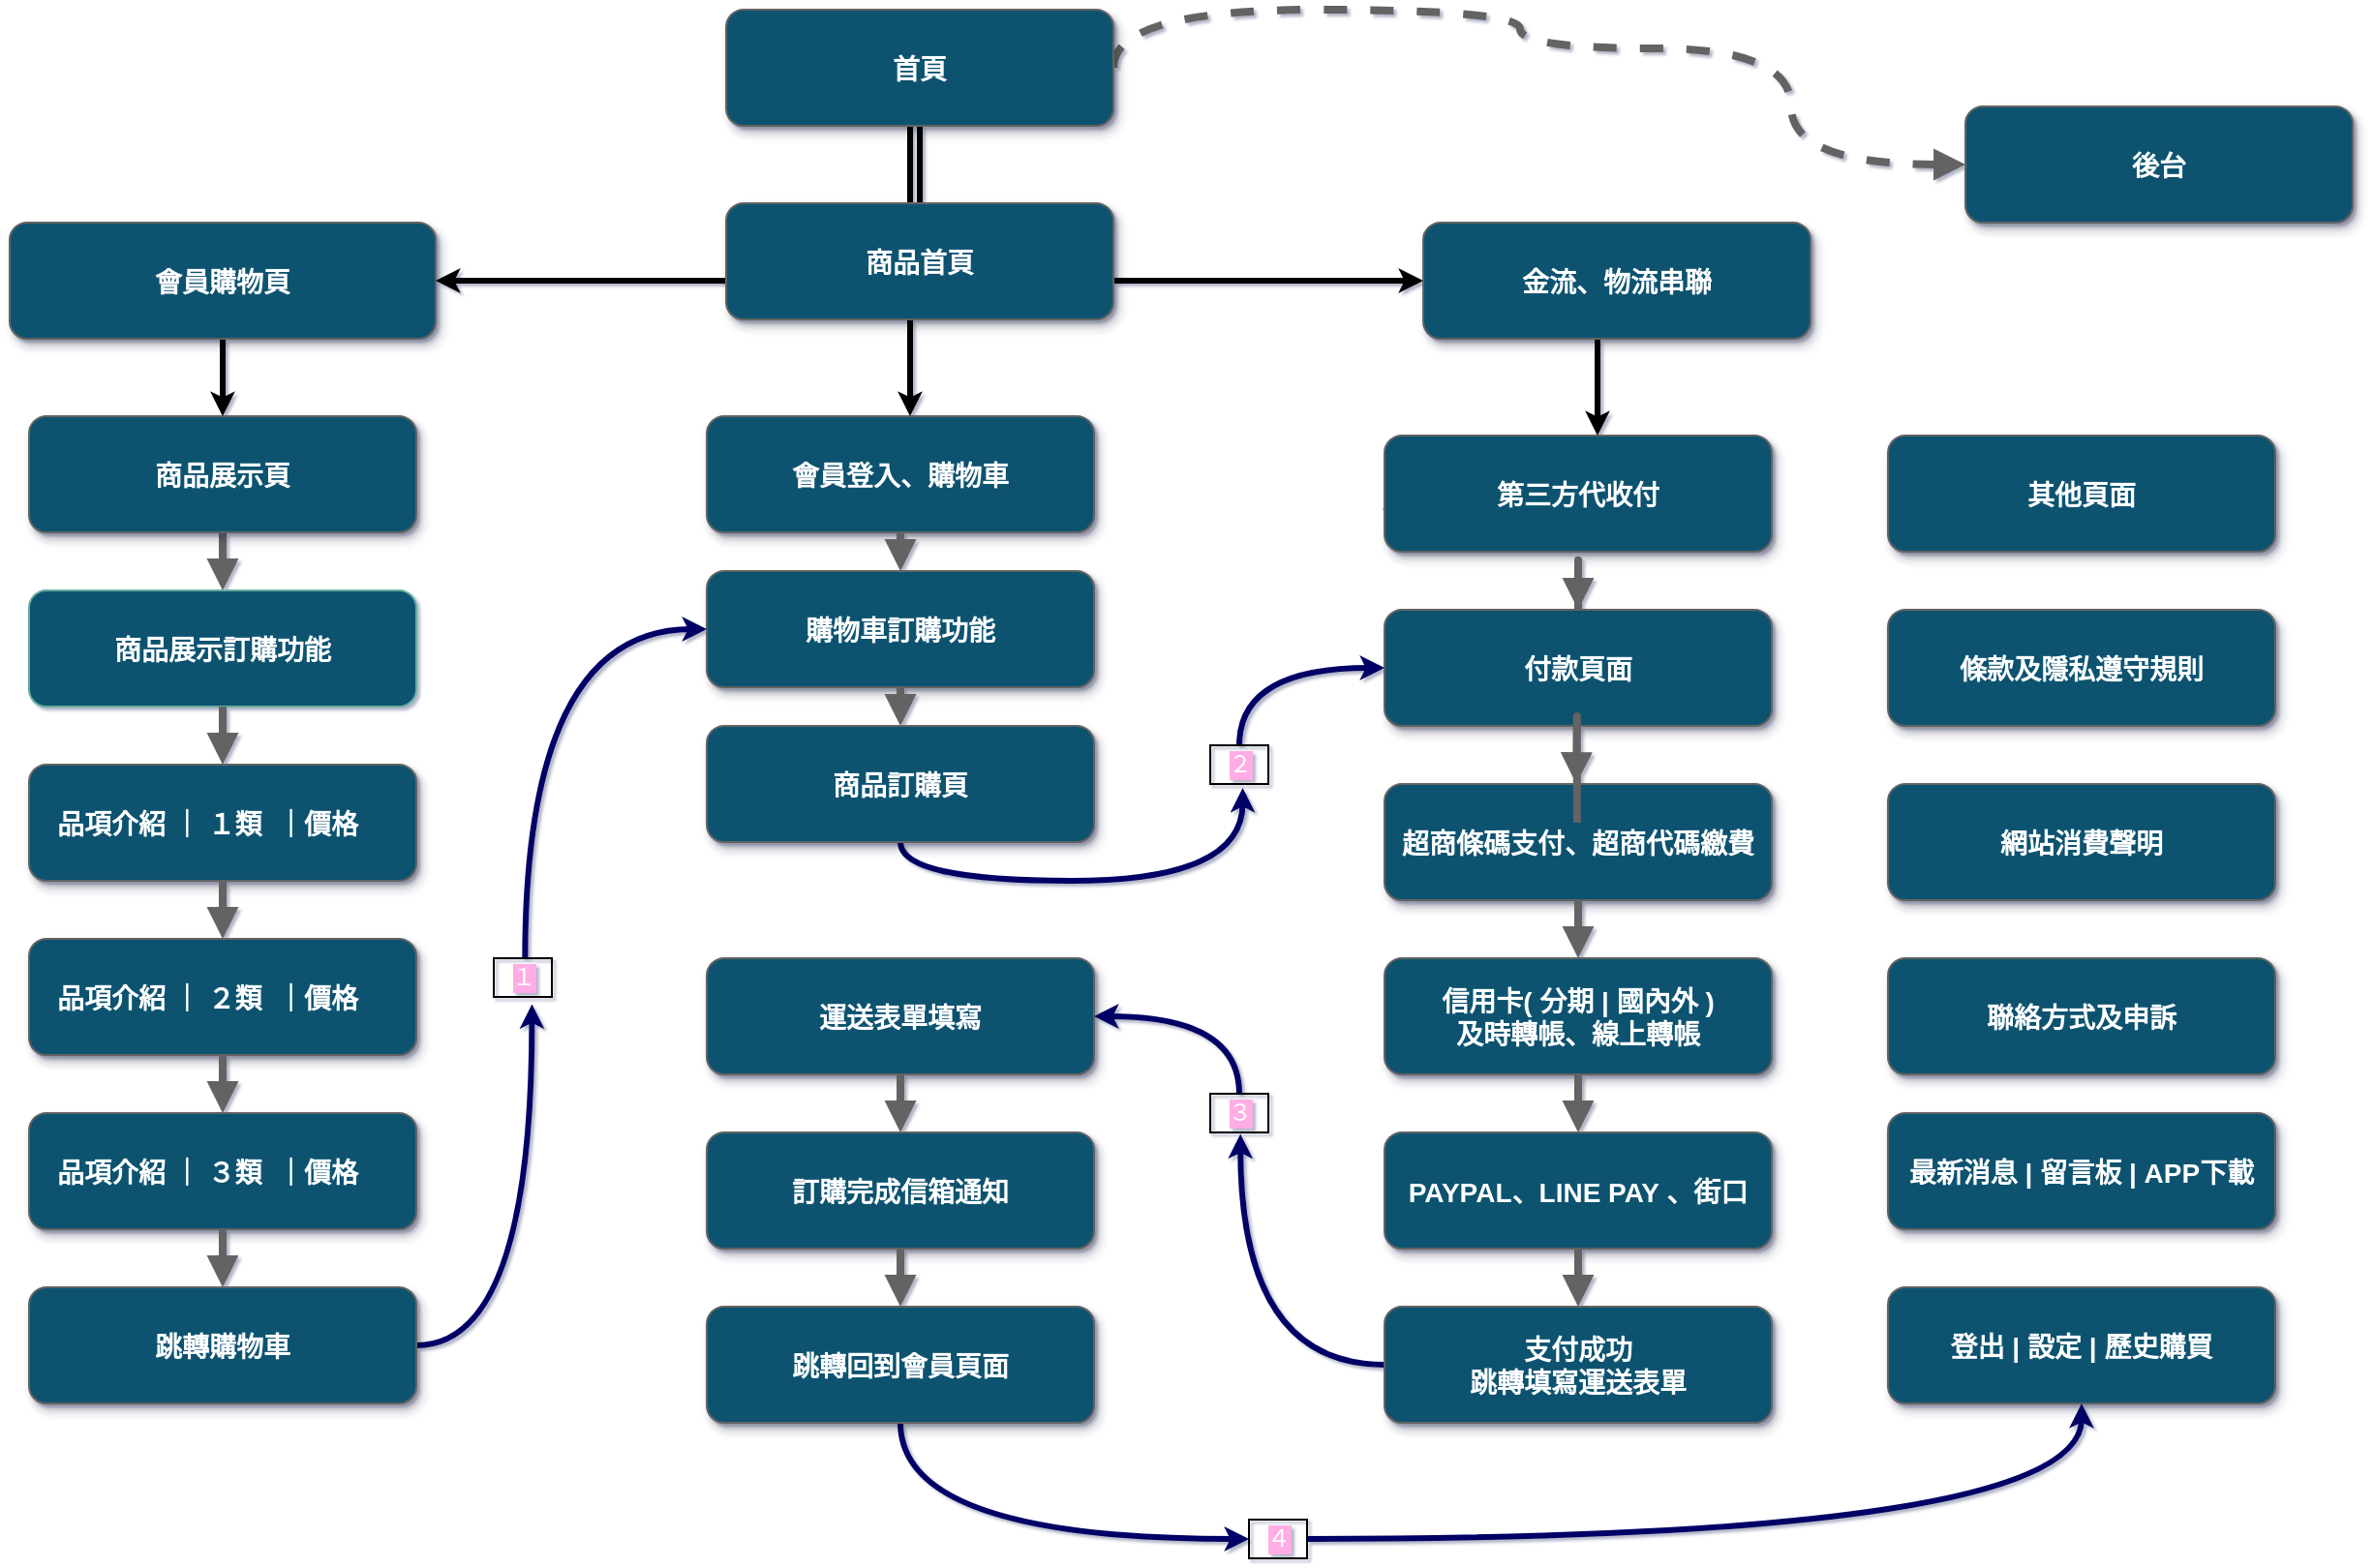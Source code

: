 <mxfile version="14.1.2" type="github">
  <diagram id="kgpKYQtTHZ0yAKxKKP6v" name="Page-1">
    <mxGraphModel dx="2205" dy="171" grid="1" gridSize="10" guides="1" tooltips="1" connect="1" arrows="1" fold="1" page="1" pageScale="1" pageWidth="1000" pageHeight="700" math="0" shadow="1">
      <root>
        <mxCell id="0" />
        <mxCell id="1" parent="0" />
        <mxCell id="K3239I8aiE1mOQajSMwG-101" value="會員登入、購物車" style="rounded=1;fillColor=#0B5270;strokeColor=#636363;shadow=1;gradientColor=none;fontStyle=1;fontColor=#FFFFFF;fontSize=14;" vertex="1" parent="1">
          <mxGeometry x="730" y="1230" width="200" height="60" as="geometry" />
        </mxCell>
        <mxCell id="K3239I8aiE1mOQajSMwG-105" value="商品展示訂購功能" style="rounded=1;fillColor=#0B5270;strokeColor=#67AB9F;shadow=0;gradientColor=none;fontStyle=1;fontColor=#FFFFFF;fontSize=14;" vertex="1" parent="1">
          <mxGeometry x="380" y="1320" width="200" height="60" as="geometry" />
        </mxCell>
        <mxCell id="K3239I8aiE1mOQajSMwG-106" value="品項介紹 ｜ １類  ｜價格    " style="rounded=1;fillColor=#0B5270;strokeColor=#636363;shadow=1;gradientColor=none;fontStyle=1;fontColor=#FFFFFF;fontSize=14;" vertex="1" parent="1">
          <mxGeometry x="380" y="1410" width="200" height="60" as="geometry" />
        </mxCell>
        <mxCell id="K3239I8aiE1mOQajSMwG-107" value="品項介紹 ｜ ２類  ｜價格    " style="rounded=1;fillColor=#0B5270;strokeColor=#636363;shadow=1;gradientColor=none;fontStyle=1;fontColor=#FFFFFF;fontSize=14;" vertex="1" parent="1">
          <mxGeometry x="380" y="1500" width="200" height="60" as="geometry" />
        </mxCell>
        <mxCell id="K3239I8aiE1mOQajSMwG-108" value="品項介紹 ｜ ３類  ｜價格    " style="rounded=1;fillColor=#0B5270;strokeColor=#636363;shadow=1;gradientColor=none;fontStyle=1;fontColor=#FFFFFF;fontSize=14;" vertex="1" parent="1">
          <mxGeometry x="380" y="1590" width="200" height="60" as="geometry" />
        </mxCell>
        <mxCell id="K3239I8aiE1mOQajSMwG-201" style="edgeStyle=orthogonalEdgeStyle;curved=1;sketch=0;orthogonalLoop=1;jettySize=auto;html=1;entryX=0.657;entryY=1.185;entryDx=0;entryDy=0;entryPerimeter=0;shadow=0;labelBackgroundColor=#FFADE4;endSize=3.212;strokeColor=#000066;strokeWidth=3;fillColor=#FFFFFF;fontSize=3;fontColor=#ffffff;" edge="1" parent="1" source="K3239I8aiE1mOQajSMwG-109" target="K3239I8aiE1mOQajSMwG-179">
          <mxGeometry relative="1" as="geometry" />
        </mxCell>
        <mxCell id="K3239I8aiE1mOQajSMwG-109" value="跳轉購物車" style="rounded=1;fillColor=#0B5270;strokeColor=#636363;shadow=1;gradientColor=none;fontStyle=1;fontColor=#FFFFFF;fontSize=14;" vertex="1" parent="1">
          <mxGeometry x="380" y="1680" width="200" height="60" as="geometry" />
        </mxCell>
        <mxCell id="K3239I8aiE1mOQajSMwG-110" value="購物車訂購功能" style="rounded=1;fillColor=#0B5270;strokeColor=#636363;shadow=1;gradientColor=none;fontStyle=1;fontColor=#FFFFFF;fontSize=14;" vertex="1" parent="1">
          <mxGeometry x="730" y="1310" width="200" height="60" as="geometry" />
        </mxCell>
        <mxCell id="K3239I8aiE1mOQajSMwG-200" style="edgeStyle=orthogonalEdgeStyle;curved=1;sketch=0;orthogonalLoop=1;jettySize=auto;html=1;entryX=0.559;entryY=1.097;entryDx=0;entryDy=0;entryPerimeter=0;shadow=0;labelBackgroundColor=#FFADE4;endSize=3.212;strokeColor=#000066;strokeWidth=3;fillColor=#FFFFFF;fontSize=3;fontColor=#ffffff;" edge="1" parent="1" source="K3239I8aiE1mOQajSMwG-111" target="K3239I8aiE1mOQajSMwG-181">
          <mxGeometry relative="1" as="geometry">
            <Array as="points">
              <mxPoint x="1007" y="1470" />
            </Array>
          </mxGeometry>
        </mxCell>
        <mxCell id="K3239I8aiE1mOQajSMwG-111" value="商品訂購頁" style="rounded=1;fillColor=#0B5270;strokeColor=#636363;shadow=1;gradientColor=none;fontStyle=1;fontColor=#FFFFFF;fontSize=14;" vertex="1" parent="1">
          <mxGeometry x="730" y="1390" width="200" height="60" as="geometry" />
        </mxCell>
        <mxCell id="K3239I8aiE1mOQajSMwG-112" value="運送表單填寫" style="rounded=1;fillColor=#0B5270;strokeColor=#636363;shadow=1;gradientColor=none;fontStyle=1;fontColor=#FFFFFF;fontSize=14;" vertex="1" parent="1">
          <mxGeometry x="730" y="1510" width="200" height="60" as="geometry" />
        </mxCell>
        <mxCell id="K3239I8aiE1mOQajSMwG-113" value="訂購完成信箱通知" style="rounded=1;fillColor=#0B5270;strokeColor=#636363;shadow=1;gradientColor=none;fontStyle=1;fontColor=#FFFFFF;fontSize=14;" vertex="1" parent="1">
          <mxGeometry x="730" y="1600" width="200" height="60" as="geometry" />
        </mxCell>
        <mxCell id="K3239I8aiE1mOQajSMwG-114" value="超商條碼支付、超商代碼繳費" style="rounded=1;fillColor=#0B5270;strokeColor=#636363;shadow=1;gradientColor=none;fontStyle=1;fontColor=#FFFFFF;fontSize=14;" vertex="1" parent="1">
          <mxGeometry x="1080" y="1420" width="200" height="60" as="geometry" />
        </mxCell>
        <mxCell id="K3239I8aiE1mOQajSMwG-115" value="信用卡( 分期 | 國內外 )&#xa;及時轉帳、線上轉帳" style="rounded=1;fillColor=#0B5270;strokeColor=#636363;shadow=1;gradientColor=none;fontStyle=1;fontColor=#FFFFFF;fontSize=14;" vertex="1" parent="1">
          <mxGeometry x="1080" y="1510" width="200" height="60" as="geometry" />
        </mxCell>
        <mxCell id="K3239I8aiE1mOQajSMwG-116" value="PAYPAL、LINE PAY 、街口" style="rounded=1;fillColor=#0B5270;strokeColor=#636363;shadow=1;gradientColor=none;fontStyle=1;fontColor=#FFFFFF;fontSize=14;" vertex="1" parent="1">
          <mxGeometry x="1080" y="1600" width="200" height="60" as="geometry" />
        </mxCell>
        <mxCell id="K3239I8aiE1mOQajSMwG-151" style="edgeStyle=orthogonalEdgeStyle;curved=0;rounded=1;sketch=0;orthogonalLoop=1;jettySize=auto;html=1;shadow=0;labelBackgroundColor=#FFADE4;strokeColor=#000000;strokeWidth=5;fillColor=#617053;fontFamily=Helvetica;fontSize=2;fontColor=#ffffff;entryX=-0.005;entryY=0.633;entryDx=0;entryDy=0;entryPerimeter=0;" edge="1" parent="1" source="K3239I8aiE1mOQajSMwG-117" target="K3239I8aiE1mOQajSMwG-117">
          <mxGeometry relative="1" as="geometry">
            <mxPoint x="1180" y="1570" as="targetPoint" />
            <Array as="points">
              <mxPoint x="1180" y="1298" />
            </Array>
          </mxGeometry>
        </mxCell>
        <mxCell id="K3239I8aiE1mOQajSMwG-117" value="第三方代收付" style="rounded=1;fillColor=#0B5270;strokeColor=#636363;shadow=1;gradientColor=none;fontStyle=1;fontColor=#FFFFFF;fontSize=14;" vertex="1" parent="1">
          <mxGeometry x="1080" y="1240" width="200" height="60" as="geometry" />
        </mxCell>
        <mxCell id="K3239I8aiE1mOQajSMwG-203" style="edgeStyle=orthogonalEdgeStyle;curved=1;sketch=0;orthogonalLoop=1;jettySize=auto;html=1;shadow=0;labelBackgroundColor=#FFADE4;endSize=3.212;strokeColor=#000066;strokeWidth=3;fillColor=#FFFFFF;fontSize=3;fontColor=#ffffff;" edge="1" parent="1" source="K3239I8aiE1mOQajSMwG-118" target="K3239I8aiE1mOQajSMwG-188">
          <mxGeometry relative="1" as="geometry">
            <Array as="points">
              <mxPoint x="830" y="1810" />
            </Array>
          </mxGeometry>
        </mxCell>
        <mxCell id="K3239I8aiE1mOQajSMwG-118" value="跳轉回到會員頁面" style="rounded=1;fillColor=#0B5270;strokeColor=#636363;shadow=1;gradientColor=none;fontStyle=1;fontColor=#FFFFFF;fontSize=14;" vertex="1" parent="1">
          <mxGeometry x="730" y="1690" width="200" height="60" as="geometry" />
        </mxCell>
        <mxCell id="K3239I8aiE1mOQajSMwG-119" value="條款及隱私遵守規則" style="rounded=1;fillColor=#0B5270;strokeColor=#636363;shadow=1;gradientColor=none;fontStyle=1;fontColor=#FFFFFF;fontSize=14;" vertex="1" parent="1">
          <mxGeometry x="1340" y="1330" width="200" height="60" as="geometry" />
        </mxCell>
        <mxCell id="K3239I8aiE1mOQajSMwG-120" value="網站消費聲明" style="rounded=1;fillColor=#0B5270;strokeColor=#636363;shadow=1;gradientColor=none;fontStyle=1;fontColor=#FFFFFF;fontSize=14;" vertex="1" parent="1">
          <mxGeometry x="1340" y="1420" width="200" height="60" as="geometry" />
        </mxCell>
        <mxCell id="K3239I8aiE1mOQajSMwG-121" value="聯絡方式及申訴" style="rounded=1;fillColor=#0B5270;strokeColor=#636363;shadow=1;gradientColor=none;fontStyle=1;fontColor=#FFFFFF;fontSize=14;" vertex="1" parent="1">
          <mxGeometry x="1340" y="1510" width="200" height="60" as="geometry" />
        </mxCell>
        <mxCell id="K3239I8aiE1mOQajSMwG-122" value="最新消息 | 留言板 | APP下載" style="rounded=1;fillColor=#0B5270;strokeColor=#636363;shadow=1;gradientColor=none;fontStyle=1;fontColor=#FFFFFF;fontSize=14;" vertex="1" parent="1">
          <mxGeometry x="1340" y="1590" width="200" height="60" as="geometry" />
        </mxCell>
        <mxCell id="K3239I8aiE1mOQajSMwG-199" style="edgeStyle=orthogonalEdgeStyle;curved=1;sketch=0;orthogonalLoop=1;jettySize=auto;html=1;shadow=0;labelBackgroundColor=#FFADE4;endSize=3.212;strokeColor=#000066;strokeWidth=3;fillColor=#FFFFFF;fontSize=3;fontColor=#ffffff;entryX=0.52;entryY=1.038;entryDx=0;entryDy=0;entryPerimeter=0;" edge="1" parent="1" source="K3239I8aiE1mOQajSMwG-123" target="K3239I8aiE1mOQajSMwG-183">
          <mxGeometry relative="1" as="geometry">
            <Array as="points">
              <mxPoint x="1006" y="1720" />
            </Array>
          </mxGeometry>
        </mxCell>
        <mxCell id="K3239I8aiE1mOQajSMwG-123" value="支付成功&#xa;跳轉填寫運送表單" style="rounded=1;fillColor=#0B5270;strokeColor=#636363;shadow=1;gradientColor=none;fontStyle=1;fontColor=#FFFFFF;fontSize=14;" vertex="1" parent="1">
          <mxGeometry x="1080" y="1690" width="200" height="60" as="geometry" />
        </mxCell>
        <mxCell id="K3239I8aiE1mOQajSMwG-128" value="" style="edgeStyle=orthogonalEdgeStyle;elbow=vertical;strokeWidth=4;endArrow=block;endFill=1;fontStyle=1;dashed=1;strokeColor=#636363;fillColor=#0B5270;entryX=0;entryY=0.5;entryDx=0;entryDy=0;curved=1;exitX=1;exitY=0.5;exitDx=0;exitDy=0;" edge="1" parent="1" source="K3239I8aiE1mOQajSMwG-99" target="K3239I8aiE1mOQajSMwG-172">
          <mxGeometry x="150" y="930" width="100" height="100" as="geometry">
            <mxPoint x="150" y="1030" as="sourcePoint" />
            <mxPoint x="840" y="1230" as="targetPoint" />
            <Array as="points">
              <mxPoint x="940" y="1020" />
              <mxPoint x="1150" y="1020" />
              <mxPoint x="1150" y="1040" />
              <mxPoint x="1290" y="1040" />
            </Array>
          </mxGeometry>
        </mxCell>
        <mxCell id="K3239I8aiE1mOQajSMwG-129" value="" style="edgeStyle=elbowEdgeStyle;elbow=vertical;strokeWidth=4;endArrow=block;endFill=1;fontStyle=1;strokeColor=#636363;fillColor=#0B5270;" edge="1" parent="1" source="K3239I8aiE1mOQajSMwG-103" target="K3239I8aiE1mOQajSMwG-105">
          <mxGeometry x="140" y="870" width="100" height="100" as="geometry">
            <mxPoint x="140" y="970" as="sourcePoint" />
            <mxPoint x="240" y="870" as="targetPoint" />
            <Array as="points">
              <mxPoint x="480" y="1300" />
              <mxPoint x="680" y="1180" />
              <mxPoint x="920" y="1180" />
              <mxPoint x="670" y="1260" />
              <mxPoint x="480" y="1280" />
              <mxPoint x="670" y="1260" />
            </Array>
          </mxGeometry>
        </mxCell>
        <mxCell id="K3239I8aiE1mOQajSMwG-131" value="" style="edgeStyle=elbowEdgeStyle;elbow=vertical;strokeWidth=4;endArrow=block;endFill=1;fontStyle=1;strokeColor=#636363;fillColor=#0B5270;" edge="1" parent="1" source="K3239I8aiE1mOQajSMwG-105" target="K3239I8aiE1mOQajSMwG-106">
          <mxGeometry x="180" y="870" width="100" height="100" as="geometry">
            <mxPoint x="180" y="970" as="sourcePoint" />
            <mxPoint x="280" y="870" as="targetPoint" />
          </mxGeometry>
        </mxCell>
        <mxCell id="K3239I8aiE1mOQajSMwG-132" value="" style="edgeStyle=elbowEdgeStyle;elbow=vertical;strokeWidth=4;endArrow=block;endFill=1;fontStyle=1;strokeColor=#636363;fillColor=#0B5270;" edge="1" parent="1" source="K3239I8aiE1mOQajSMwG-106" target="K3239I8aiE1mOQajSMwG-107">
          <mxGeometry x="180" y="880" width="100" height="100" as="geometry">
            <mxPoint x="180" y="980" as="sourcePoint" />
            <mxPoint x="280" y="880" as="targetPoint" />
          </mxGeometry>
        </mxCell>
        <mxCell id="K3239I8aiE1mOQajSMwG-133" value="" style="edgeStyle=elbowEdgeStyle;elbow=vertical;strokeWidth=4;endArrow=block;endFill=1;fontStyle=1;strokeColor=#636363;fillColor=#0B5270;" edge="1" parent="1" source="K3239I8aiE1mOQajSMwG-107" target="K3239I8aiE1mOQajSMwG-108">
          <mxGeometry x="180" y="890" width="100" height="100" as="geometry">
            <mxPoint x="180" y="990" as="sourcePoint" />
            <mxPoint x="280" y="890" as="targetPoint" />
          </mxGeometry>
        </mxCell>
        <mxCell id="K3239I8aiE1mOQajSMwG-134" value="" style="edgeStyle=elbowEdgeStyle;elbow=vertical;strokeWidth=4;endArrow=block;endFill=1;fontStyle=1;strokeColor=#636363;fillColor=#0B5270;" edge="1" parent="1" source="K3239I8aiE1mOQajSMwG-108" target="K3239I8aiE1mOQajSMwG-109">
          <mxGeometry x="180" y="900" width="100" height="100" as="geometry">
            <mxPoint x="180" y="1000" as="sourcePoint" />
            <mxPoint x="280" y="900" as="targetPoint" />
          </mxGeometry>
        </mxCell>
        <mxCell id="K3239I8aiE1mOQajSMwG-135" value="" style="edgeStyle=elbowEdgeStyle;elbow=vertical;strokeWidth=4;endArrow=block;endFill=1;fontStyle=1;strokeColor=#636363;fillColor=#0B5270;" edge="1" parent="1" source="K3239I8aiE1mOQajSMwG-110" target="K3239I8aiE1mOQajSMwG-111">
          <mxGeometry x="180" y="870" width="100" height="100" as="geometry">
            <mxPoint x="180" y="970" as="sourcePoint" />
            <mxPoint x="280" y="870" as="targetPoint" />
          </mxGeometry>
        </mxCell>
        <mxCell id="K3239I8aiE1mOQajSMwG-136" value="" style="edgeStyle=elbowEdgeStyle;elbow=vertical;strokeWidth=4;endArrow=block;endFill=1;fontStyle=1;strokeColor=#636363;fillColor=#0B5270;" edge="1" parent="1" target="K3239I8aiE1mOQajSMwG-112">
          <mxGeometry x="180" y="880" width="100" height="100" as="geometry">
            <mxPoint x="830" y="1510" as="sourcePoint" />
            <mxPoint x="280" y="880" as="targetPoint" />
          </mxGeometry>
        </mxCell>
        <mxCell id="K3239I8aiE1mOQajSMwG-137" value="" style="edgeStyle=elbowEdgeStyle;elbow=vertical;strokeWidth=4;endArrow=block;endFill=1;fontStyle=1;strokeColor=#636363;fillColor=#0B5270;" edge="1" parent="1" source="K3239I8aiE1mOQajSMwG-112" target="K3239I8aiE1mOQajSMwG-113">
          <mxGeometry x="180" y="890" width="100" height="100" as="geometry">
            <mxPoint x="180" y="990" as="sourcePoint" />
            <mxPoint x="280" y="890" as="targetPoint" />
          </mxGeometry>
        </mxCell>
        <mxCell id="K3239I8aiE1mOQajSMwG-138" value="" style="edgeStyle=elbowEdgeStyle;elbow=vertical;strokeWidth=4;endArrow=block;endFill=1;fontStyle=1;strokeColor=#636363;fillColor=#0B5270;" edge="1" parent="1" source="K3239I8aiE1mOQajSMwG-114" target="K3239I8aiE1mOQajSMwG-115">
          <mxGeometry x="190" y="870" width="100" height="100" as="geometry">
            <mxPoint x="190" y="970" as="sourcePoint" />
            <mxPoint x="290" y="870" as="targetPoint" />
          </mxGeometry>
        </mxCell>
        <mxCell id="K3239I8aiE1mOQajSMwG-139" value="" style="edgeStyle=elbowEdgeStyle;elbow=vertical;strokeWidth=4;endArrow=block;endFill=1;fontStyle=1;strokeColor=#636363;fillColor=#0B5270;" edge="1" parent="1" source="K3239I8aiE1mOQajSMwG-115" target="K3239I8aiE1mOQajSMwG-116">
          <mxGeometry x="190" y="880" width="100" height="100" as="geometry">
            <mxPoint x="190" y="980" as="sourcePoint" />
            <mxPoint x="290" y="880" as="targetPoint" />
          </mxGeometry>
        </mxCell>
        <mxCell id="K3239I8aiE1mOQajSMwG-141" value="" style="edgeStyle=elbowEdgeStyle;elbow=vertical;strokeWidth=4;endArrow=block;endFill=1;fontStyle=1;strokeColor=#636363;fillColor=#0B5270;exitX=0.5;exitY=1;exitDx=0;exitDy=0;" edge="1" parent="1" source="K3239I8aiE1mOQajSMwG-113" target="K3239I8aiE1mOQajSMwG-118">
          <mxGeometry x="190" y="900" width="100" height="100" as="geometry">
            <mxPoint x="190" y="1000" as="sourcePoint" />
            <mxPoint x="290" y="900" as="targetPoint" />
          </mxGeometry>
        </mxCell>
        <mxCell id="K3239I8aiE1mOQajSMwG-145" value="" style="edgeStyle=elbowEdgeStyle;elbow=vertical;strokeWidth=4;endArrow=block;endFill=1;fontStyle=1;strokeColor=#636363;fillColor=#0B5270;exitX=0.5;exitY=1;exitDx=0;exitDy=0;" edge="1" parent="1" source="K3239I8aiE1mOQajSMwG-116" target="K3239I8aiE1mOQajSMwG-123">
          <mxGeometry x="190" y="900" width="100" height="100" as="geometry">
            <mxPoint x="190" y="1000" as="sourcePoint" />
            <mxPoint x="290" y="900" as="targetPoint" />
          </mxGeometry>
        </mxCell>
        <mxCell id="K3239I8aiE1mOQajSMwG-146" value="" style="edgeStyle=elbowEdgeStyle;elbow=vertical;strokeWidth=4;endArrow=block;endFill=1;fontStyle=1;strokeColor=#636363;fillColor=#0B5270;" edge="1" parent="1" source="K3239I8aiE1mOQajSMwG-101" target="K3239I8aiE1mOQajSMwG-110">
          <mxGeometry x="140" y="870" width="100" height="100" as="geometry">
            <mxPoint x="880" y="1260" as="sourcePoint" />
            <mxPoint x="240" y="870" as="targetPoint" />
            <Array as="points">
              <mxPoint x="850" y="1280" />
              <mxPoint x="840" y="1260" />
              <mxPoint x="840" y="1280" />
              <mxPoint x="860" y="1260" />
              <mxPoint x="830" y="1310" />
              <mxPoint x="770" y="1260" />
            </Array>
          </mxGeometry>
        </mxCell>
        <mxCell id="K3239I8aiE1mOQajSMwG-147" value="" style="edgeStyle=elbowEdgeStyle;elbow=vertical;strokeWidth=4;endArrow=block;endFill=1;fontStyle=1;strokeColor=#636363;fillColor=#0B5270;entryX=0.5;entryY=0;entryDx=0;entryDy=0;" edge="1" parent="1" target="K3239I8aiE1mOQajSMwG-156">
          <mxGeometry x="140" y="870" width="100" height="100" as="geometry">
            <mxPoint x="1180" y="1360" as="sourcePoint" />
            <mxPoint x="240" y="870" as="targetPoint" />
            <Array as="points">
              <mxPoint x="1180" y="1300" />
              <mxPoint x="920" y="1150" />
              <mxPoint x="1060" y="1260" />
            </Array>
          </mxGeometry>
        </mxCell>
        <mxCell id="K3239I8aiE1mOQajSMwG-103" value="商品展示頁" style="rounded=1;fillColor=#0B5270;strokeColor=#636363;shadow=1;gradientColor=none;fontStyle=1;fontColor=#FFFFFF;fontSize=14;" vertex="1" parent="1">
          <mxGeometry x="380" y="1230" width="200" height="60" as="geometry" />
        </mxCell>
        <mxCell id="K3239I8aiE1mOQajSMwG-212" style="edgeStyle=elbowEdgeStyle;sketch=0;orthogonalLoop=1;jettySize=auto;html=1;entryX=0.5;entryY=0;entryDx=0;entryDy=0;shadow=0;labelBackgroundColor=#FFADE4;endSize=3.212;strokeColor=#000000;strokeWidth=3;fillColor=#000000;fontSize=3;fontColor=#ffffff;" edge="1" parent="1" source="K3239I8aiE1mOQajSMwG-100" target="K3239I8aiE1mOQajSMwG-103">
          <mxGeometry relative="1" as="geometry" />
        </mxCell>
        <mxCell id="K3239I8aiE1mOQajSMwG-100" value="會員購物頁" style="rounded=1;fillColor=#0B5270;strokeColor=#636363;shadow=1;gradientColor=none;fontStyle=1;fontColor=#FFFFFF;fontSize=14;" vertex="1" parent="1">
          <mxGeometry x="370" y="1130" width="220" height="60" as="geometry" />
        </mxCell>
        <mxCell id="K3239I8aiE1mOQajSMwG-156" value="付款頁面" style="rounded=1;fillColor=#0B5270;strokeColor=#636363;shadow=1;gradientColor=none;fontStyle=1;fontColor=#FFFFFF;fontSize=14;" vertex="1" parent="1">
          <mxGeometry x="1080" y="1330" width="200" height="60" as="geometry" />
        </mxCell>
        <mxCell id="K3239I8aiE1mOQajSMwG-162" value="其他頁面" style="rounded=1;fillColor=#0B5270;strokeColor=#636363;shadow=1;gradientColor=none;fontStyle=1;fontColor=#FFFFFF;fontSize=14;" vertex="1" parent="1">
          <mxGeometry x="1340" y="1240" width="200" height="60" as="geometry" />
        </mxCell>
        <mxCell id="K3239I8aiE1mOQajSMwG-165" value="登出 | 設定 | 歷史購買" style="rounded=1;fillColor=#0B5270;strokeColor=#636363;shadow=1;gradientColor=none;fontStyle=1;fontColor=#FFFFFF;fontSize=14;" vertex="1" parent="1">
          <mxGeometry x="1340" y="1680" width="200" height="60" as="geometry" />
        </mxCell>
        <mxCell id="K3239I8aiE1mOQajSMwG-209" style="edgeStyle=elbowEdgeStyle;sketch=0;orthogonalLoop=1;jettySize=auto;html=1;shadow=0;labelBackgroundColor=#FFADE4;endSize=3.212;strokeColor=#000000;strokeWidth=3;fillColor=#000000;fontSize=3;fontColor=#ffffff;" edge="1" parent="1" source="K3239I8aiE1mOQajSMwG-99" target="K3239I8aiE1mOQajSMwG-101">
          <mxGeometry relative="1" as="geometry" />
        </mxCell>
        <mxCell id="K3239I8aiE1mOQajSMwG-210" style="edgeStyle=elbowEdgeStyle;sketch=0;orthogonalLoop=1;jettySize=auto;html=1;entryX=0;entryY=0.5;entryDx=0;entryDy=0;shadow=0;labelBackgroundColor=#FFADE4;endSize=3.212;strokeColor=#000000;strokeWidth=3;fillColor=#000000;fontSize=3;fontColor=#ffffff;exitX=0.5;exitY=1;exitDx=0;exitDy=0;" edge="1" parent="1" source="K3239I8aiE1mOQajSMwG-99" target="K3239I8aiE1mOQajSMwG-102">
          <mxGeometry relative="1" as="geometry">
            <Array as="points">
              <mxPoint x="840" y="1160" />
              <mxPoint x="840" y="1170" />
              <mxPoint x="840" y="1050" />
              <mxPoint x="1080" y="1040" />
              <mxPoint x="1030" y="980" />
              <mxPoint x="1190" y="1060" />
            </Array>
          </mxGeometry>
        </mxCell>
        <mxCell id="K3239I8aiE1mOQajSMwG-211" style="edgeStyle=elbowEdgeStyle;sketch=0;orthogonalLoop=1;jettySize=auto;html=1;entryX=1;entryY=0.5;entryDx=0;entryDy=0;shadow=0;labelBackgroundColor=#FFADE4;endSize=3.212;strokeColor=#000000;strokeWidth=3;fillColor=#000000;fontSize=3;fontColor=#ffffff;exitX=0.5;exitY=1;exitDx=0;exitDy=0;" edge="1" parent="1" source="K3239I8aiE1mOQajSMwG-99" target="K3239I8aiE1mOQajSMwG-100">
          <mxGeometry relative="1" as="geometry">
            <Array as="points">
              <mxPoint x="840" y="1110" />
              <mxPoint x="770" y="1130" />
              <mxPoint x="610" y="1010" />
              <mxPoint x="480" y="1060" />
            </Array>
          </mxGeometry>
        </mxCell>
        <mxCell id="K3239I8aiE1mOQajSMwG-99" value="首頁" style="rounded=1;fillColor=#0B5270;strokeColor=#636363;shadow=1;gradientColor=none;fontStyle=1;fontColor=#FFFFFF;fontSize=14;" vertex="1" parent="1">
          <mxGeometry x="740" y="1020" width="200" height="60" as="geometry" />
        </mxCell>
        <mxCell id="K3239I8aiE1mOQajSMwG-213" style="edgeStyle=elbowEdgeStyle;sketch=0;orthogonalLoop=1;jettySize=auto;html=1;shadow=0;labelBackgroundColor=#FFADE4;endSize=3.212;strokeColor=#000000;strokeWidth=3;fillColor=#000000;fontSize=3;fontColor=#ffffff;" edge="1" parent="1" source="K3239I8aiE1mOQajSMwG-102" target="K3239I8aiE1mOQajSMwG-117">
          <mxGeometry relative="1" as="geometry" />
        </mxCell>
        <mxCell id="K3239I8aiE1mOQajSMwG-102" value="金流、物流串聯" style="rounded=1;fillColor=#0B5270;strokeColor=#636363;shadow=1;gradientColor=none;fontStyle=1;fontColor=#FFFFFF;fontSize=14;" vertex="1" parent="1">
          <mxGeometry x="1100" y="1130" width="200" height="60" as="geometry" />
        </mxCell>
        <mxCell id="K3239I8aiE1mOQajSMwG-104" value="商品首頁" style="rounded=1;fillColor=#0B5270;strokeColor=#636363;shadow=1;gradientColor=none;fontStyle=1;fontColor=#FFFFFF;fontSize=14;" vertex="1" parent="1">
          <mxGeometry x="740" y="1120" width="200" height="60" as="geometry" />
        </mxCell>
        <mxCell id="K3239I8aiE1mOQajSMwG-172" value="後台" style="rounded=1;fillColor=#0B5270;strokeColor=#636363;shadow=1;gradientColor=none;fontStyle=1;fontColor=#FFFFFF;fontSize=14;" vertex="1" parent="1">
          <mxGeometry x="1380" y="1070" width="200" height="60" as="geometry" />
        </mxCell>
        <mxCell id="K3239I8aiE1mOQajSMwG-176" style="edgeStyle=orthogonalEdgeStyle;curved=0;rounded=1;sketch=0;orthogonalLoop=1;jettySize=auto;html=1;exitX=0.5;exitY=1;exitDx=0;exitDy=0;shadow=0;labelBackgroundColor=#FFADE4;strokeColor=#000000;strokeWidth=18;fillColor=#617053;fontFamily=Helvetica;fontSize=12;fontColor=#ffffff;" edge="1" parent="1" source="K3239I8aiE1mOQajSMwG-100" target="K3239I8aiE1mOQajSMwG-100">
          <mxGeometry relative="1" as="geometry" />
        </mxCell>
        <mxCell id="K3239I8aiE1mOQajSMwG-194" style="edgeStyle=orthogonalEdgeStyle;curved=1;sketch=0;orthogonalLoop=1;jettySize=auto;html=1;shadow=0;labelBackgroundColor=#FFADE4;endSize=3.212;strokeColor=#000066;strokeWidth=3;fillColor=#FFFFFF;fontSize=3;fontColor=#ffffff;exitX=0.539;exitY=0.009;exitDx=0;exitDy=0;exitPerimeter=0;entryX=0;entryY=0.5;entryDx=0;entryDy=0;" edge="1" parent="1" source="K3239I8aiE1mOQajSMwG-179" target="K3239I8aiE1mOQajSMwG-110">
          <mxGeometry relative="1" as="geometry">
            <mxPoint x="635" y="1500" as="sourcePoint" />
            <mxPoint x="710" y="1360" as="targetPoint" />
            <Array as="points">
              <mxPoint x="636" y="1340" />
            </Array>
          </mxGeometry>
        </mxCell>
        <mxCell id="K3239I8aiE1mOQajSMwG-179" value="１" style="text;html=1;resizable=0;autosize=1;align=center;verticalAlign=middle;points=[];fillColor=none;strokeColor=#050505;rounded=0;shadow=0;labelBackgroundColor=#FFADE4;sketch=0;fontColor=#ffffff;" vertex="1" parent="1">
          <mxGeometry x="620" y="1510" width="30" height="20" as="geometry" />
        </mxCell>
        <mxCell id="K3239I8aiE1mOQajSMwG-196" style="edgeStyle=orthogonalEdgeStyle;curved=1;sketch=0;orthogonalLoop=1;jettySize=auto;html=1;entryX=0;entryY=0.5;entryDx=0;entryDy=0;shadow=0;labelBackgroundColor=#FFADE4;endSize=3.212;strokeColor=#000066;strokeWidth=3;fillColor=#FFFFFF;fontSize=3;fontColor=#ffffff;" edge="1" parent="1" source="K3239I8aiE1mOQajSMwG-181" target="K3239I8aiE1mOQajSMwG-156">
          <mxGeometry relative="1" as="geometry">
            <Array as="points">
              <mxPoint x="1005" y="1360" />
            </Array>
          </mxGeometry>
        </mxCell>
        <mxCell id="K3239I8aiE1mOQajSMwG-181" value="２" style="text;html=1;resizable=0;autosize=1;align=center;verticalAlign=middle;points=[];fillColor=none;strokeColor=#050505;rounded=0;shadow=0;labelBackgroundColor=#FFADE4;sketch=0;fontColor=#ffffff;" vertex="1" parent="1">
          <mxGeometry x="990" y="1400" width="30" height="20" as="geometry" />
        </mxCell>
        <mxCell id="K3239I8aiE1mOQajSMwG-198" style="edgeStyle=orthogonalEdgeStyle;curved=1;sketch=0;orthogonalLoop=1;jettySize=auto;html=1;entryX=1;entryY=0.5;entryDx=0;entryDy=0;shadow=0;labelBackgroundColor=#FFADE4;endSize=3.212;strokeColor=#000066;strokeWidth=3;fillColor=#FFFFFF;fontSize=3;fontColor=#ffffff;" edge="1" parent="1" source="K3239I8aiE1mOQajSMwG-183" target="K3239I8aiE1mOQajSMwG-112">
          <mxGeometry relative="1" as="geometry">
            <Array as="points">
              <mxPoint x="1005" y="1540" />
            </Array>
          </mxGeometry>
        </mxCell>
        <mxCell id="K3239I8aiE1mOQajSMwG-183" value="３" style="text;html=1;resizable=0;autosize=1;align=center;verticalAlign=middle;points=[];fillColor=none;strokeColor=#050505;rounded=0;shadow=0;labelBackgroundColor=#FFADE4;sketch=0;fontColor=#ffffff;" vertex="1" parent="1">
          <mxGeometry x="990" y="1580" width="30" height="20" as="geometry" />
        </mxCell>
        <mxCell id="K3239I8aiE1mOQajSMwG-204" style="edgeStyle=orthogonalEdgeStyle;curved=1;sketch=0;orthogonalLoop=1;jettySize=auto;html=1;entryX=0.5;entryY=1;entryDx=0;entryDy=0;shadow=0;labelBackgroundColor=#FFADE4;endSize=3.212;strokeColor=#000066;strokeWidth=3;fillColor=#FFFFFF;fontSize=3;fontColor=#ffffff;" edge="1" parent="1" source="K3239I8aiE1mOQajSMwG-188" target="K3239I8aiE1mOQajSMwG-165">
          <mxGeometry relative="1" as="geometry" />
        </mxCell>
        <mxCell id="K3239I8aiE1mOQajSMwG-188" value="４" style="text;html=1;resizable=0;autosize=1;align=center;verticalAlign=middle;points=[];fillColor=none;strokeColor=#050505;rounded=0;shadow=0;labelBackgroundColor=#FFADE4;sketch=0;fontColor=#ffffff;" vertex="1" parent="1">
          <mxGeometry x="1010" y="1800" width="30" height="20" as="geometry" />
        </mxCell>
        <mxCell id="K3239I8aiE1mOQajSMwG-214" value="" style="edgeStyle=elbowEdgeStyle;elbow=vertical;strokeWidth=4;endArrow=block;endFill=1;fontStyle=1;strokeColor=#636363;fillColor=#0B5270;" edge="1" parent="1">
          <mxGeometry x="139.41" y="950" width="100" height="100" as="geometry">
            <mxPoint x="1179.41" y="1440" as="sourcePoint" />
            <mxPoint x="1179" y="1420" as="targetPoint" />
            <Array as="points">
              <mxPoint x="1190" y="1380" />
              <mxPoint x="919.41" y="1230" />
              <mxPoint x="1059.41" y="1340" />
            </Array>
          </mxGeometry>
        </mxCell>
      </root>
    </mxGraphModel>
  </diagram>
</mxfile>
